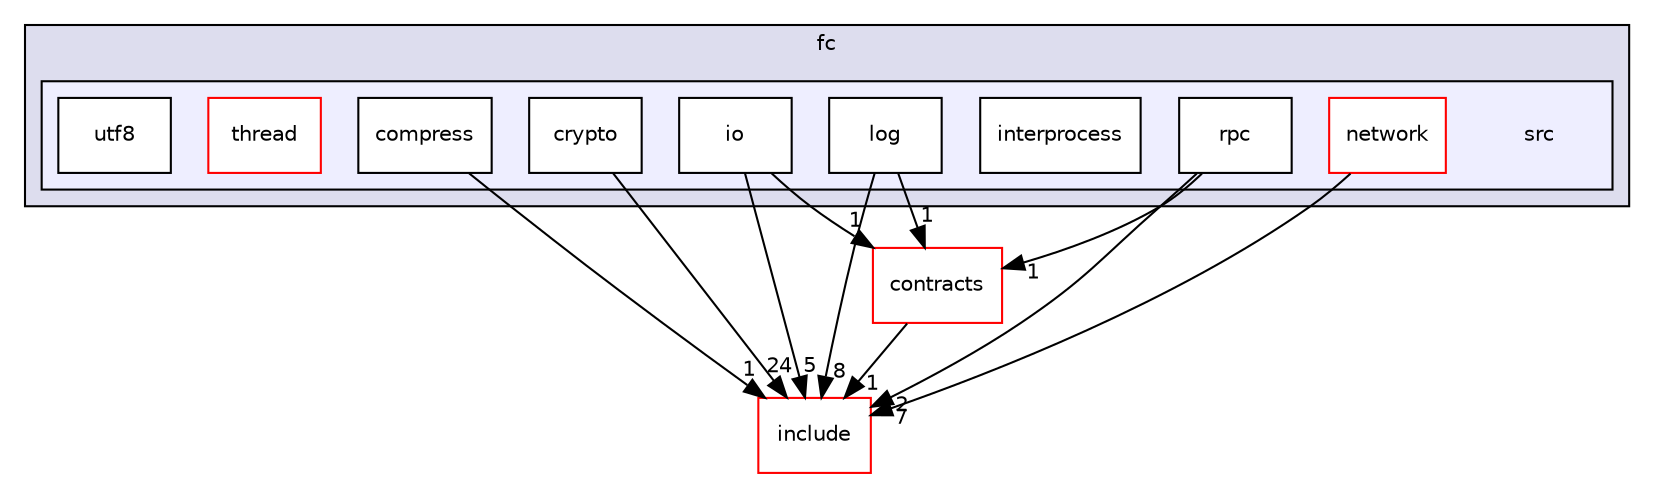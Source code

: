 digraph "libraries/fc/src" {
  compound=true
  node [ fontsize="10", fontname="Helvetica"];
  edge [ labelfontsize="10", labelfontname="Helvetica"];
  subgraph clusterdir_56daa494bb75cf236510b0cc285437d6 {
    graph [ bgcolor="#ddddee", pencolor="black", label="fc" fontname="Helvetica", fontsize="10", URL="dir_56daa494bb75cf236510b0cc285437d6.html"]
  subgraph clusterdir_cf0f4a03667f4d32017c752ae330ec36 {
    graph [ bgcolor="#eeeeff", pencolor="black", label="" URL="dir_cf0f4a03667f4d32017c752ae330ec36.html"];
    dir_cf0f4a03667f4d32017c752ae330ec36 [shape=plaintext label="src"];
    dir_89ef6e4837b2129bb6953653a024261f [shape=box label="compress" color="black" fillcolor="white" style="filled" URL="dir_89ef6e4837b2129bb6953653a024261f.html"];
    dir_a2c7a68fee52a8f3843d699c1aab978d [shape=box label="crypto" color="black" fillcolor="white" style="filled" URL="dir_a2c7a68fee52a8f3843d699c1aab978d.html"];
    dir_ade0c3c9deeef17af28861fe80ee4c74 [shape=box label="interprocess" color="black" fillcolor="white" style="filled" URL="dir_ade0c3c9deeef17af28861fe80ee4c74.html"];
    dir_3d24472cb5a702d6ae20900cb892eb17 [shape=box label="io" color="black" fillcolor="white" style="filled" URL="dir_3d24472cb5a702d6ae20900cb892eb17.html"];
    dir_e7b4dda878024f373735b4751c070284 [shape=box label="log" color="black" fillcolor="white" style="filled" URL="dir_e7b4dda878024f373735b4751c070284.html"];
    dir_c141b3ed20ae933668d075644aa49293 [shape=box label="network" color="red" fillcolor="white" style="filled" URL="dir_c141b3ed20ae933668d075644aa49293.html"];
    dir_18cc505bac76376be267f87d4f88618e [shape=box label="rpc" color="black" fillcolor="white" style="filled" URL="dir_18cc505bac76376be267f87d4f88618e.html"];
    dir_2778f1327ea14fd80a73fd2199e39e24 [shape=box label="thread" color="red" fillcolor="white" style="filled" URL="dir_2778f1327ea14fd80a73fd2199e39e24.html"];
    dir_f834ace307dcb0046bb9eab2a077207e [shape=box label="utf8" color="black" fillcolor="white" style="filled" URL="dir_f834ace307dcb0046bb9eab2a077207e.html"];
  }
  }
  dir_1c038c3f105811b552ea4d405d1d79e4 [shape=box label="include" fillcolor="white" style="filled" color="red" URL="dir_1c038c3f105811b552ea4d405d1d79e4.html"];
  dir_ae9b15dd87e066e1908bbd90e8f38627 [shape=box label="contracts" fillcolor="white" style="filled" color="red" URL="dir_ae9b15dd87e066e1908bbd90e8f38627.html"];
  dir_3d24472cb5a702d6ae20900cb892eb17->dir_1c038c3f105811b552ea4d405d1d79e4 [headlabel="5", labeldistance=1.5 headhref="dir_001731_000011.html"];
  dir_3d24472cb5a702d6ae20900cb892eb17->dir_ae9b15dd87e066e1908bbd90e8f38627 [headlabel="1", labeldistance=1.5 headhref="dir_001731_000000.html"];
  dir_e7b4dda878024f373735b4751c070284->dir_1c038c3f105811b552ea4d405d1d79e4 [headlabel="8", labeldistance=1.5 headhref="dir_001732_000011.html"];
  dir_e7b4dda878024f373735b4751c070284->dir_ae9b15dd87e066e1908bbd90e8f38627 [headlabel="1", labeldistance=1.5 headhref="dir_001732_000000.html"];
  dir_a2c7a68fee52a8f3843d699c1aab978d->dir_1c038c3f105811b552ea4d405d1d79e4 [headlabel="24", labeldistance=1.5 headhref="dir_001728_000011.html"];
  dir_89ef6e4837b2129bb6953653a024261f->dir_1c038c3f105811b552ea4d405d1d79e4 [headlabel="1", labeldistance=1.5 headhref="dir_001727_000011.html"];
  dir_18cc505bac76376be267f87d4f88618e->dir_1c038c3f105811b552ea4d405d1d79e4 [headlabel="2", labeldistance=1.5 headhref="dir_001735_000011.html"];
  dir_18cc505bac76376be267f87d4f88618e->dir_ae9b15dd87e066e1908bbd90e8f38627 [headlabel="1", labeldistance=1.5 headhref="dir_001735_000000.html"];
  dir_c141b3ed20ae933668d075644aa49293->dir_1c038c3f105811b552ea4d405d1d79e4 [headlabel="7", labeldistance=1.5 headhref="dir_001733_000011.html"];
  dir_ae9b15dd87e066e1908bbd90e8f38627->dir_1c038c3f105811b552ea4d405d1d79e4 [headlabel="1", labeldistance=1.5 headhref="dir_000000_000011.html"];
}
